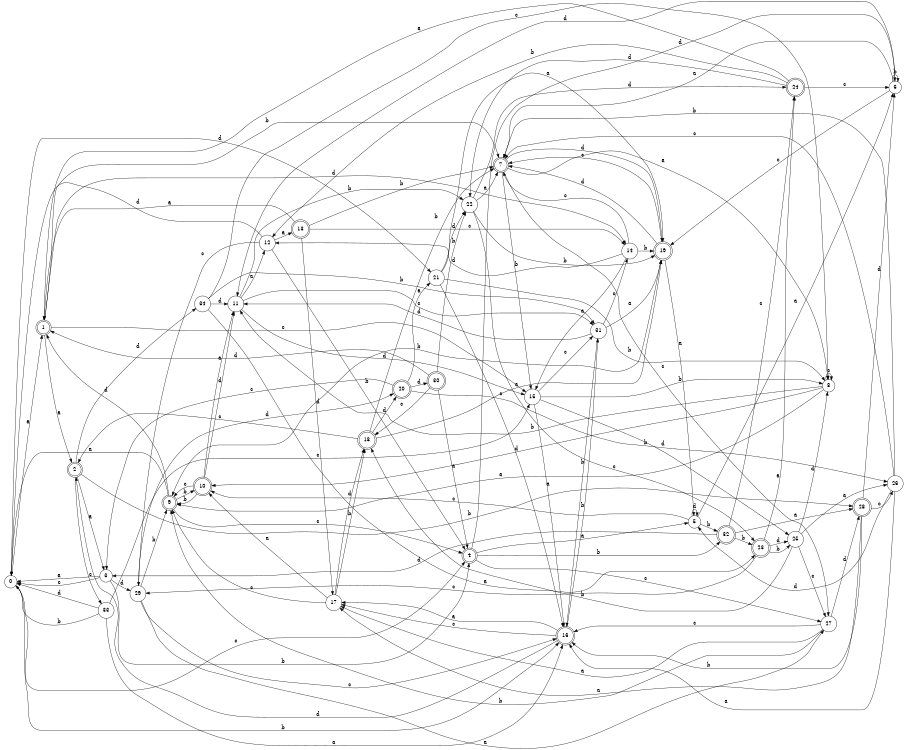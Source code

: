 digraph n28_6 {
__start0 [label="" shape="none"];

rankdir=LR;
size="8,5";

s0 [style="filled", color="black", fillcolor="white" shape="circle", label="0"];
s1 [style="rounded,filled", color="black", fillcolor="white" shape="doublecircle", label="1"];
s2 [style="rounded,filled", color="black", fillcolor="white" shape="doublecircle", label="2"];
s3 [style="filled", color="black", fillcolor="white" shape="circle", label="3"];
s4 [style="rounded,filled", color="black", fillcolor="white" shape="doublecircle", label="4"];
s5 [style="filled", color="black", fillcolor="white" shape="circle", label="5"];
s6 [style="filled", color="black", fillcolor="white" shape="circle", label="6"];
s7 [style="rounded,filled", color="black", fillcolor="white" shape="doublecircle", label="7"];
s8 [style="filled", color="black", fillcolor="white" shape="circle", label="8"];
s9 [style="rounded,filled", color="black", fillcolor="white" shape="doublecircle", label="9"];
s10 [style="rounded,filled", color="black", fillcolor="white" shape="doublecircle", label="10"];
s11 [style="filled", color="black", fillcolor="white" shape="circle", label="11"];
s12 [style="filled", color="black", fillcolor="white" shape="circle", label="12"];
s13 [style="rounded,filled", color="black", fillcolor="white" shape="doublecircle", label="13"];
s14 [style="filled", color="black", fillcolor="white" shape="circle", label="14"];
s15 [style="filled", color="black", fillcolor="white" shape="circle", label="15"];
s16 [style="rounded,filled", color="black", fillcolor="white" shape="doublecircle", label="16"];
s17 [style="filled", color="black", fillcolor="white" shape="circle", label="17"];
s18 [style="rounded,filled", color="black", fillcolor="white" shape="doublecircle", label="18"];
s19 [style="rounded,filled", color="black", fillcolor="white" shape="doublecircle", label="19"];
s20 [style="rounded,filled", color="black", fillcolor="white" shape="doublecircle", label="20"];
s21 [style="filled", color="black", fillcolor="white" shape="circle", label="21"];
s22 [style="filled", color="black", fillcolor="white" shape="circle", label="22"];
s23 [style="rounded,filled", color="black", fillcolor="white" shape="doublecircle", label="23"];
s24 [style="rounded,filled", color="black", fillcolor="white" shape="doublecircle", label="24"];
s25 [style="filled", color="black", fillcolor="white" shape="circle", label="25"];
s26 [style="filled", color="black", fillcolor="white" shape="circle", label="26"];
s27 [style="filled", color="black", fillcolor="white" shape="circle", label="27"];
s28 [style="rounded,filled", color="black", fillcolor="white" shape="doublecircle", label="28"];
s29 [style="filled", color="black", fillcolor="white" shape="circle", label="29"];
s30 [style="rounded,filled", color="black", fillcolor="white" shape="doublecircle", label="30"];
s31 [style="filled", color="black", fillcolor="white" shape="circle", label="31"];
s32 [style="rounded,filled", color="black", fillcolor="white" shape="doublecircle", label="32"];
s33 [style="filled", color="black", fillcolor="white" shape="circle", label="33"];
s34 [style="filled", color="black", fillcolor="white" shape="circle", label="34"];
s0 -> s1 [label="a"];
s0 -> s16 [label="b"];
s0 -> s4 [label="c"];
s0 -> s21 [label="d"];
s1 -> s2 [label="a"];
s1 -> s7 [label="b"];
s1 -> s15 [label="c"];
s1 -> s14 [label="d"];
s2 -> s3 [label="a"];
s2 -> s28 [label="b"];
s2 -> s33 [label="c"];
s2 -> s34 [label="d"];
s3 -> s0 [label="a"];
s3 -> s4 [label="b"];
s3 -> s0 [label="c"];
s3 -> s29 [label="d"];
s4 -> s5 [label="a"];
s4 -> s32 [label="b"];
s4 -> s27 [label="c"];
s4 -> s6 [label="d"];
s5 -> s6 [label="a"];
s5 -> s32 [label="b"];
s5 -> s10 [label="c"];
s5 -> s5 [label="d"];
s6 -> s7 [label="a"];
s6 -> s6 [label="b"];
s6 -> s19 [label="c"];
s6 -> s11 [label="d"];
s7 -> s8 [label="a"];
s7 -> s15 [label="b"];
s7 -> s27 [label="c"];
s7 -> s19 [label="d"];
s8 -> s9 [label="a"];
s8 -> s11 [label="b"];
s8 -> s8 [label="c"];
s8 -> s10 [label="d"];
s9 -> s0 [label="a"];
s9 -> s10 [label="b"];
s9 -> s4 [label="c"];
s9 -> s1 [label="d"];
s10 -> s11 [label="a"];
s10 -> s9 [label="b"];
s10 -> s9 [label="c"];
s10 -> s11 [label="d"];
s11 -> s12 [label="a"];
s11 -> s22 [label="b"];
s11 -> s31 [label="c"];
s11 -> s15 [label="d"];
s12 -> s13 [label="a"];
s12 -> s4 [label="b"];
s12 -> s29 [label="c"];
s12 -> s0 [label="d"];
s13 -> s1 [label="a"];
s13 -> s7 [label="b"];
s13 -> s14 [label="c"];
s13 -> s17 [label="d"];
s14 -> s15 [label="a"];
s14 -> s19 [label="b"];
s14 -> s7 [label="c"];
s14 -> s12 [label="d"];
s15 -> s16 [label="a"];
s15 -> s8 [label="b"];
s15 -> s31 [label="c"];
s15 -> s25 [label="d"];
s16 -> s17 [label="a"];
s16 -> s31 [label="b"];
s16 -> s17 [label="c"];
s16 -> s2 [label="d"];
s17 -> s10 [label="a"];
s17 -> s18 [label="b"];
s17 -> s9 [label="c"];
s17 -> s18 [label="d"];
s18 -> s19 [label="a"];
s18 -> s7 [label="b"];
s18 -> s2 [label="c"];
s18 -> s20 [label="d"];
s19 -> s5 [label="a"];
s19 -> s9 [label="b"];
s19 -> s7 [label="c"];
s19 -> s7 [label="d"];
s20 -> s21 [label="a"];
s20 -> s26 [label="b"];
s20 -> s3 [label="c"];
s20 -> s30 [label="d"];
s21 -> s19 [label="a"];
s21 -> s8 [label="b"];
s21 -> s16 [label="c"];
s21 -> s22 [label="d"];
s22 -> s7 [label="a"];
s22 -> s19 [label="b"];
s22 -> s23 [label="c"];
s22 -> s24 [label="d"];
s23 -> s24 [label="a"];
s23 -> s25 [label="b"];
s23 -> s29 [label="c"];
s23 -> s25 [label="d"];
s24 -> s1 [label="a"];
s24 -> s12 [label="b"];
s24 -> s6 [label="c"];
s24 -> s22 [label="d"];
s25 -> s26 [label="a"];
s25 -> s18 [label="b"];
s25 -> s27 [label="c"];
s25 -> s8 [label="d"];
s26 -> s16 [label="a"];
s26 -> s7 [label="b"];
s26 -> s7 [label="c"];
s26 -> s5 [label="d"];
s27 -> s17 [label="a"];
s27 -> s9 [label="b"];
s27 -> s16 [label="c"];
s27 -> s28 [label="d"];
s28 -> s17 [label="a"];
s28 -> s16 [label="b"];
s28 -> s26 [label="c"];
s28 -> s6 [label="d"];
s29 -> s27 [label="a"];
s29 -> s9 [label="b"];
s29 -> s16 [label="c"];
s29 -> s20 [label="d"];
s30 -> s4 [label="a"];
s30 -> s22 [label="b"];
s30 -> s18 [label="c"];
s30 -> s1 [label="d"];
s31 -> s19 [label="a"];
s31 -> s16 [label="b"];
s31 -> s14 [label="c"];
s31 -> s11 [label="d"];
s32 -> s28 [label="a"];
s32 -> s23 [label="b"];
s32 -> s24 [label="c"];
s32 -> s3 [label="d"];
s33 -> s16 [label="a"];
s33 -> s0 [label="b"];
s33 -> s15 [label="c"];
s33 -> s0 [label="d"];
s34 -> s23 [label="a"];
s34 -> s31 [label="b"];
s34 -> s8 [label="c"];
s34 -> s11 [label="d"];

}